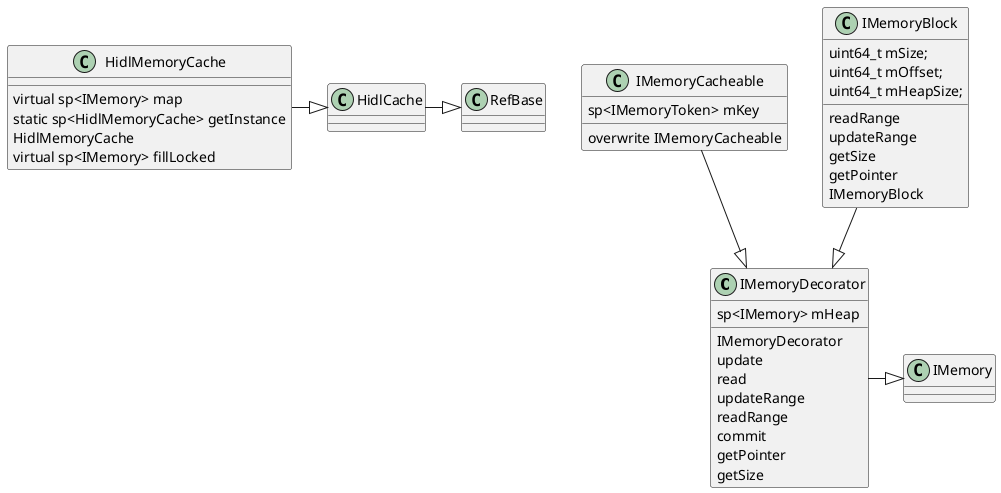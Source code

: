 @startuml

class IMemoryDecorator{
  {field} sp<IMemory> mHeap
  {method} IMemoryDecorator
  {method} update
  {method} read
  {method} updateRange
  {method} readRange
  {method} commit
  {method} getPointer
  {method} getSize
}

class IMemoryCacheable{
  {method} overwrite IMemoryCacheable
  {field} sp<IMemoryToken> mKey
}

class IMemoryBlock{
  {method}readRange
  {method}updateRange
  {method}getSize
  {method}getPointer
  {method}IMemoryBlock

  {field}uint64_t mSize;
  {field}uint64_t mOffset;
  {field}uint64_t mHeapSize;
}

class HidlMemoryCache{
  {method}virtual sp<IMemory> map
  {method}static sp<HidlMemoryCache> getInstance
  {method}HidlMemoryCache
  {method}virtual sp<IMemory> fillLocked
}

HidlMemoryCache -|> HidlCache
HidlCache -|> RefBase

IMemoryCacheable --|> IMemoryDecorator
IMemoryBlock --|> IMemoryDecorator
IMemoryDecorator -|> IMemory
@enduml
